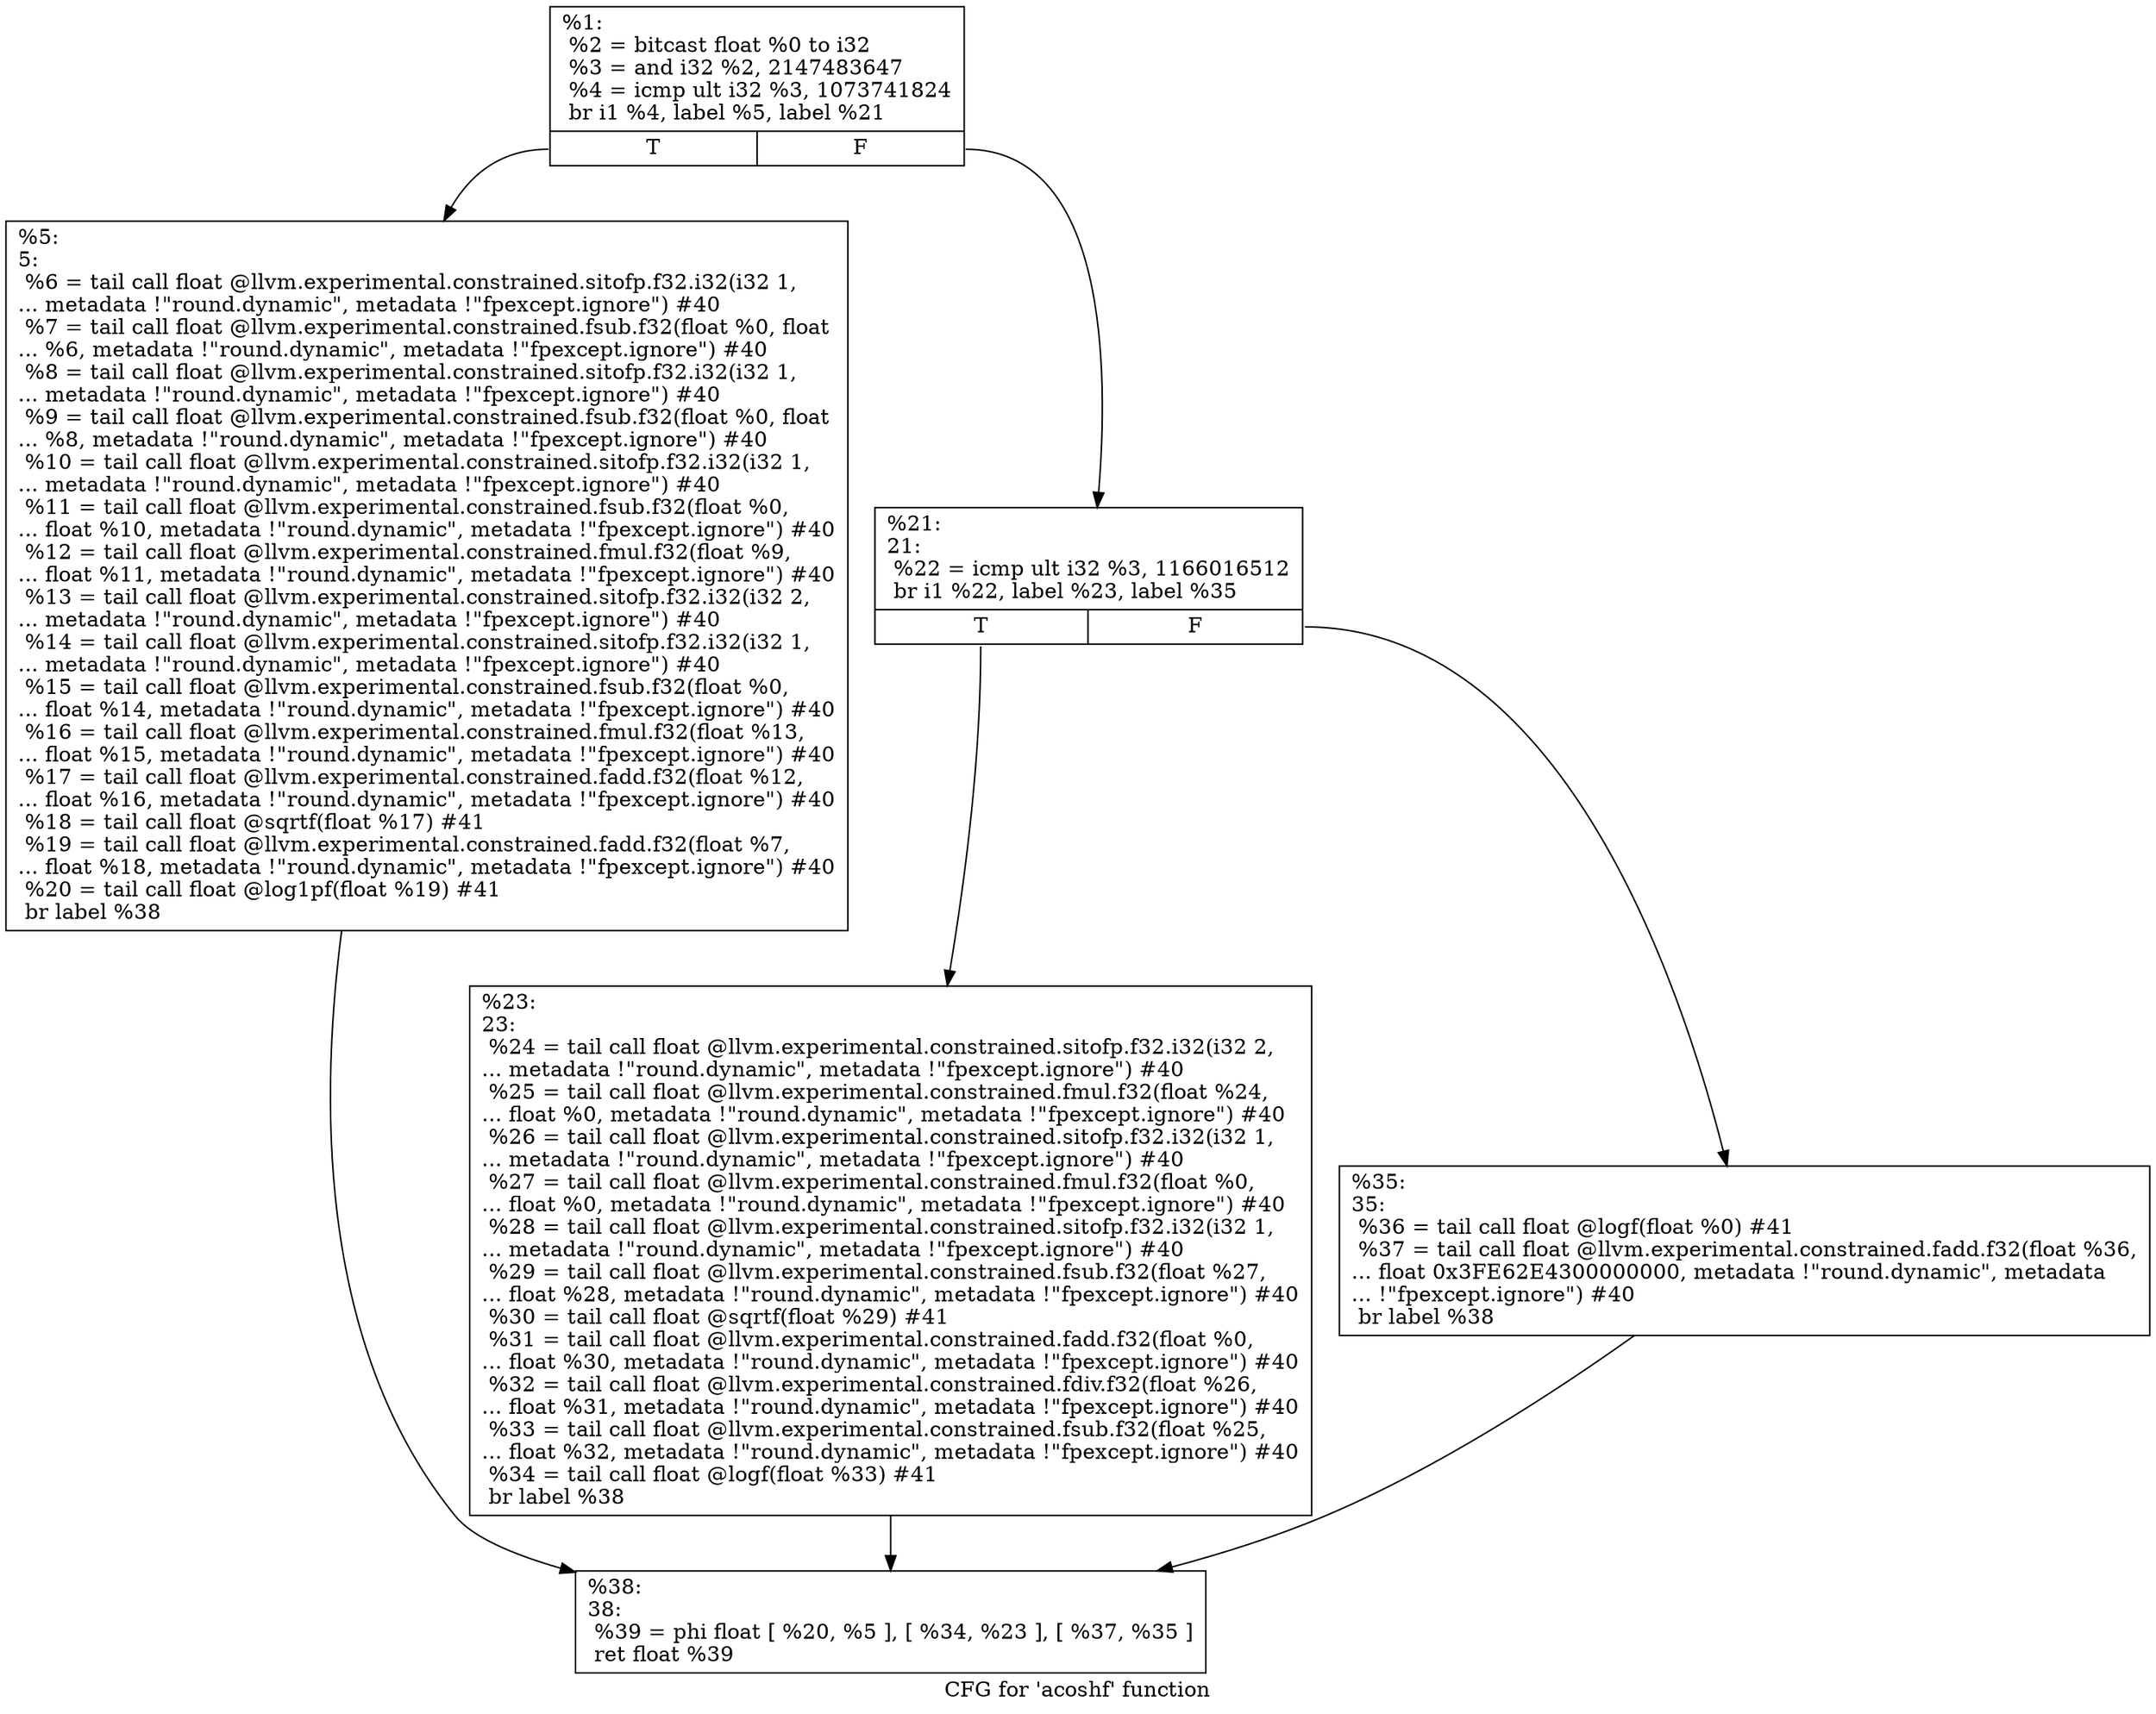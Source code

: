 digraph "CFG for 'acoshf' function" {
	label="CFG for 'acoshf' function";

	Node0x1bfacf0 [shape=record,label="{%1:\l  %2 = bitcast float %0 to i32\l  %3 = and i32 %2, 2147483647\l  %4 = icmp ult i32 %3, 1073741824\l  br i1 %4, label %5, label %21\l|{<s0>T|<s1>F}}"];
	Node0x1bfacf0:s0 -> Node0x1bfad70;
	Node0x1bfacf0:s1 -> Node0x1bfb1b0;
	Node0x1bfad70 [shape=record,label="{%5:\l5:                                                \l  %6 = tail call float @llvm.experimental.constrained.sitofp.f32.i32(i32 1,\l... metadata !\"round.dynamic\", metadata !\"fpexcept.ignore\") #40\l  %7 = tail call float @llvm.experimental.constrained.fsub.f32(float %0, float\l... %6, metadata !\"round.dynamic\", metadata !\"fpexcept.ignore\") #40\l  %8 = tail call float @llvm.experimental.constrained.sitofp.f32.i32(i32 1,\l... metadata !\"round.dynamic\", metadata !\"fpexcept.ignore\") #40\l  %9 = tail call float @llvm.experimental.constrained.fsub.f32(float %0, float\l... %8, metadata !\"round.dynamic\", metadata !\"fpexcept.ignore\") #40\l  %10 = tail call float @llvm.experimental.constrained.sitofp.f32.i32(i32 1,\l... metadata !\"round.dynamic\", metadata !\"fpexcept.ignore\") #40\l  %11 = tail call float @llvm.experimental.constrained.fsub.f32(float %0,\l... float %10, metadata !\"round.dynamic\", metadata !\"fpexcept.ignore\") #40\l  %12 = tail call float @llvm.experimental.constrained.fmul.f32(float %9,\l... float %11, metadata !\"round.dynamic\", metadata !\"fpexcept.ignore\") #40\l  %13 = tail call float @llvm.experimental.constrained.sitofp.f32.i32(i32 2,\l... metadata !\"round.dynamic\", metadata !\"fpexcept.ignore\") #40\l  %14 = tail call float @llvm.experimental.constrained.sitofp.f32.i32(i32 1,\l... metadata !\"round.dynamic\", metadata !\"fpexcept.ignore\") #40\l  %15 = tail call float @llvm.experimental.constrained.fsub.f32(float %0,\l... float %14, metadata !\"round.dynamic\", metadata !\"fpexcept.ignore\") #40\l  %16 = tail call float @llvm.experimental.constrained.fmul.f32(float %13,\l... float %15, metadata !\"round.dynamic\", metadata !\"fpexcept.ignore\") #40\l  %17 = tail call float @llvm.experimental.constrained.fadd.f32(float %12,\l... float %16, metadata !\"round.dynamic\", metadata !\"fpexcept.ignore\") #40\l  %18 = tail call float @sqrtf(float %17) #41\l  %19 = tail call float @llvm.experimental.constrained.fadd.f32(float %7,\l... float %18, metadata !\"round.dynamic\", metadata !\"fpexcept.ignore\") #40\l  %20 = tail call float @log1pf(float %19) #41\l  br label %38\l}"];
	Node0x1bfad70 -> Node0x1bfb2a0;
	Node0x1bfb1b0 [shape=record,label="{%21:\l21:                                               \l  %22 = icmp ult i32 %3, 1166016512\l  br i1 %22, label %23, label %35\l|{<s0>T|<s1>F}}"];
	Node0x1bfb1b0:s0 -> Node0x1bfb200;
	Node0x1bfb1b0:s1 -> Node0x1bfb250;
	Node0x1bfb200 [shape=record,label="{%23:\l23:                                               \l  %24 = tail call float @llvm.experimental.constrained.sitofp.f32.i32(i32 2,\l... metadata !\"round.dynamic\", metadata !\"fpexcept.ignore\") #40\l  %25 = tail call float @llvm.experimental.constrained.fmul.f32(float %24,\l... float %0, metadata !\"round.dynamic\", metadata !\"fpexcept.ignore\") #40\l  %26 = tail call float @llvm.experimental.constrained.sitofp.f32.i32(i32 1,\l... metadata !\"round.dynamic\", metadata !\"fpexcept.ignore\") #40\l  %27 = tail call float @llvm.experimental.constrained.fmul.f32(float %0,\l... float %0, metadata !\"round.dynamic\", metadata !\"fpexcept.ignore\") #40\l  %28 = tail call float @llvm.experimental.constrained.sitofp.f32.i32(i32 1,\l... metadata !\"round.dynamic\", metadata !\"fpexcept.ignore\") #40\l  %29 = tail call float @llvm.experimental.constrained.fsub.f32(float %27,\l... float %28, metadata !\"round.dynamic\", metadata !\"fpexcept.ignore\") #40\l  %30 = tail call float @sqrtf(float %29) #41\l  %31 = tail call float @llvm.experimental.constrained.fadd.f32(float %0,\l... float %30, metadata !\"round.dynamic\", metadata !\"fpexcept.ignore\") #40\l  %32 = tail call float @llvm.experimental.constrained.fdiv.f32(float %26,\l... float %31, metadata !\"round.dynamic\", metadata !\"fpexcept.ignore\") #40\l  %33 = tail call float @llvm.experimental.constrained.fsub.f32(float %25,\l... float %32, metadata !\"round.dynamic\", metadata !\"fpexcept.ignore\") #40\l  %34 = tail call float @logf(float %33) #41\l  br label %38\l}"];
	Node0x1bfb200 -> Node0x1bfb2a0;
	Node0x1bfb250 [shape=record,label="{%35:\l35:                                               \l  %36 = tail call float @logf(float %0) #41\l  %37 = tail call float @llvm.experimental.constrained.fadd.f32(float %36,\l... float 0x3FE62E4300000000, metadata !\"round.dynamic\", metadata\l... !\"fpexcept.ignore\") #40\l  br label %38\l}"];
	Node0x1bfb250 -> Node0x1bfb2a0;
	Node0x1bfb2a0 [shape=record,label="{%38:\l38:                                               \l  %39 = phi float [ %20, %5 ], [ %34, %23 ], [ %37, %35 ]\l  ret float %39\l}"];
}
